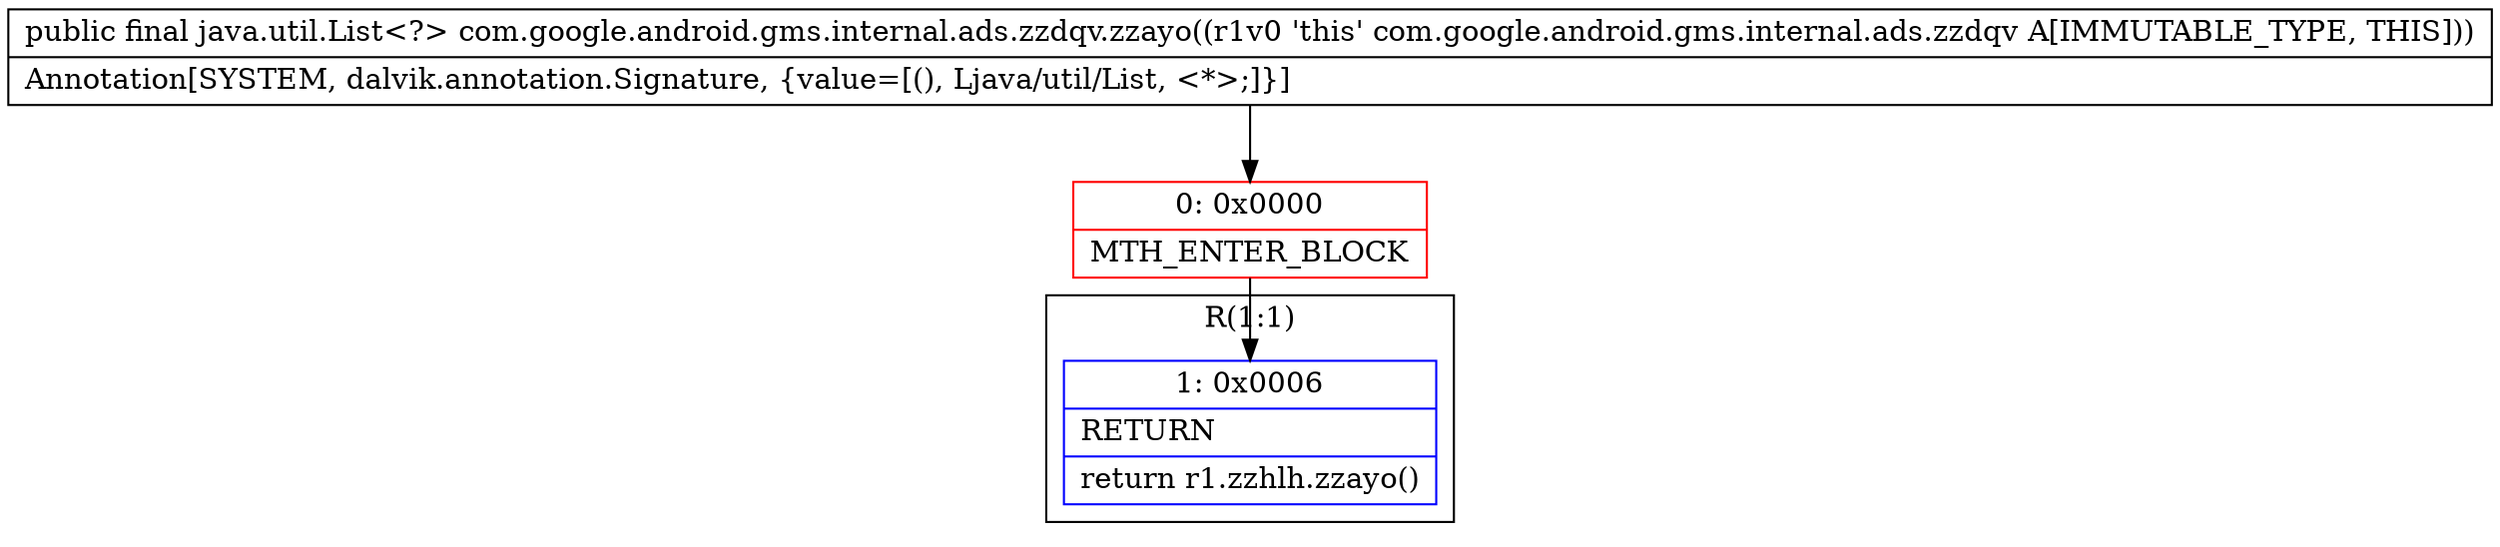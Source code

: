 digraph "CFG forcom.google.android.gms.internal.ads.zzdqv.zzayo()Ljava\/util\/List;" {
subgraph cluster_Region_265869274 {
label = "R(1:1)";
node [shape=record,color=blue];
Node_1 [shape=record,label="{1\:\ 0x0006|RETURN\l|return r1.zzhlh.zzayo()\l}"];
}
Node_0 [shape=record,color=red,label="{0\:\ 0x0000|MTH_ENTER_BLOCK\l}"];
MethodNode[shape=record,label="{public final java.util.List\<?\> com.google.android.gms.internal.ads.zzdqv.zzayo((r1v0 'this' com.google.android.gms.internal.ads.zzdqv A[IMMUTABLE_TYPE, THIS]))  | Annotation[SYSTEM, dalvik.annotation.Signature, \{value=[(), Ljava\/util\/List, \<*\>;]\}]\l}"];
MethodNode -> Node_0;
Node_0 -> Node_1;
}

